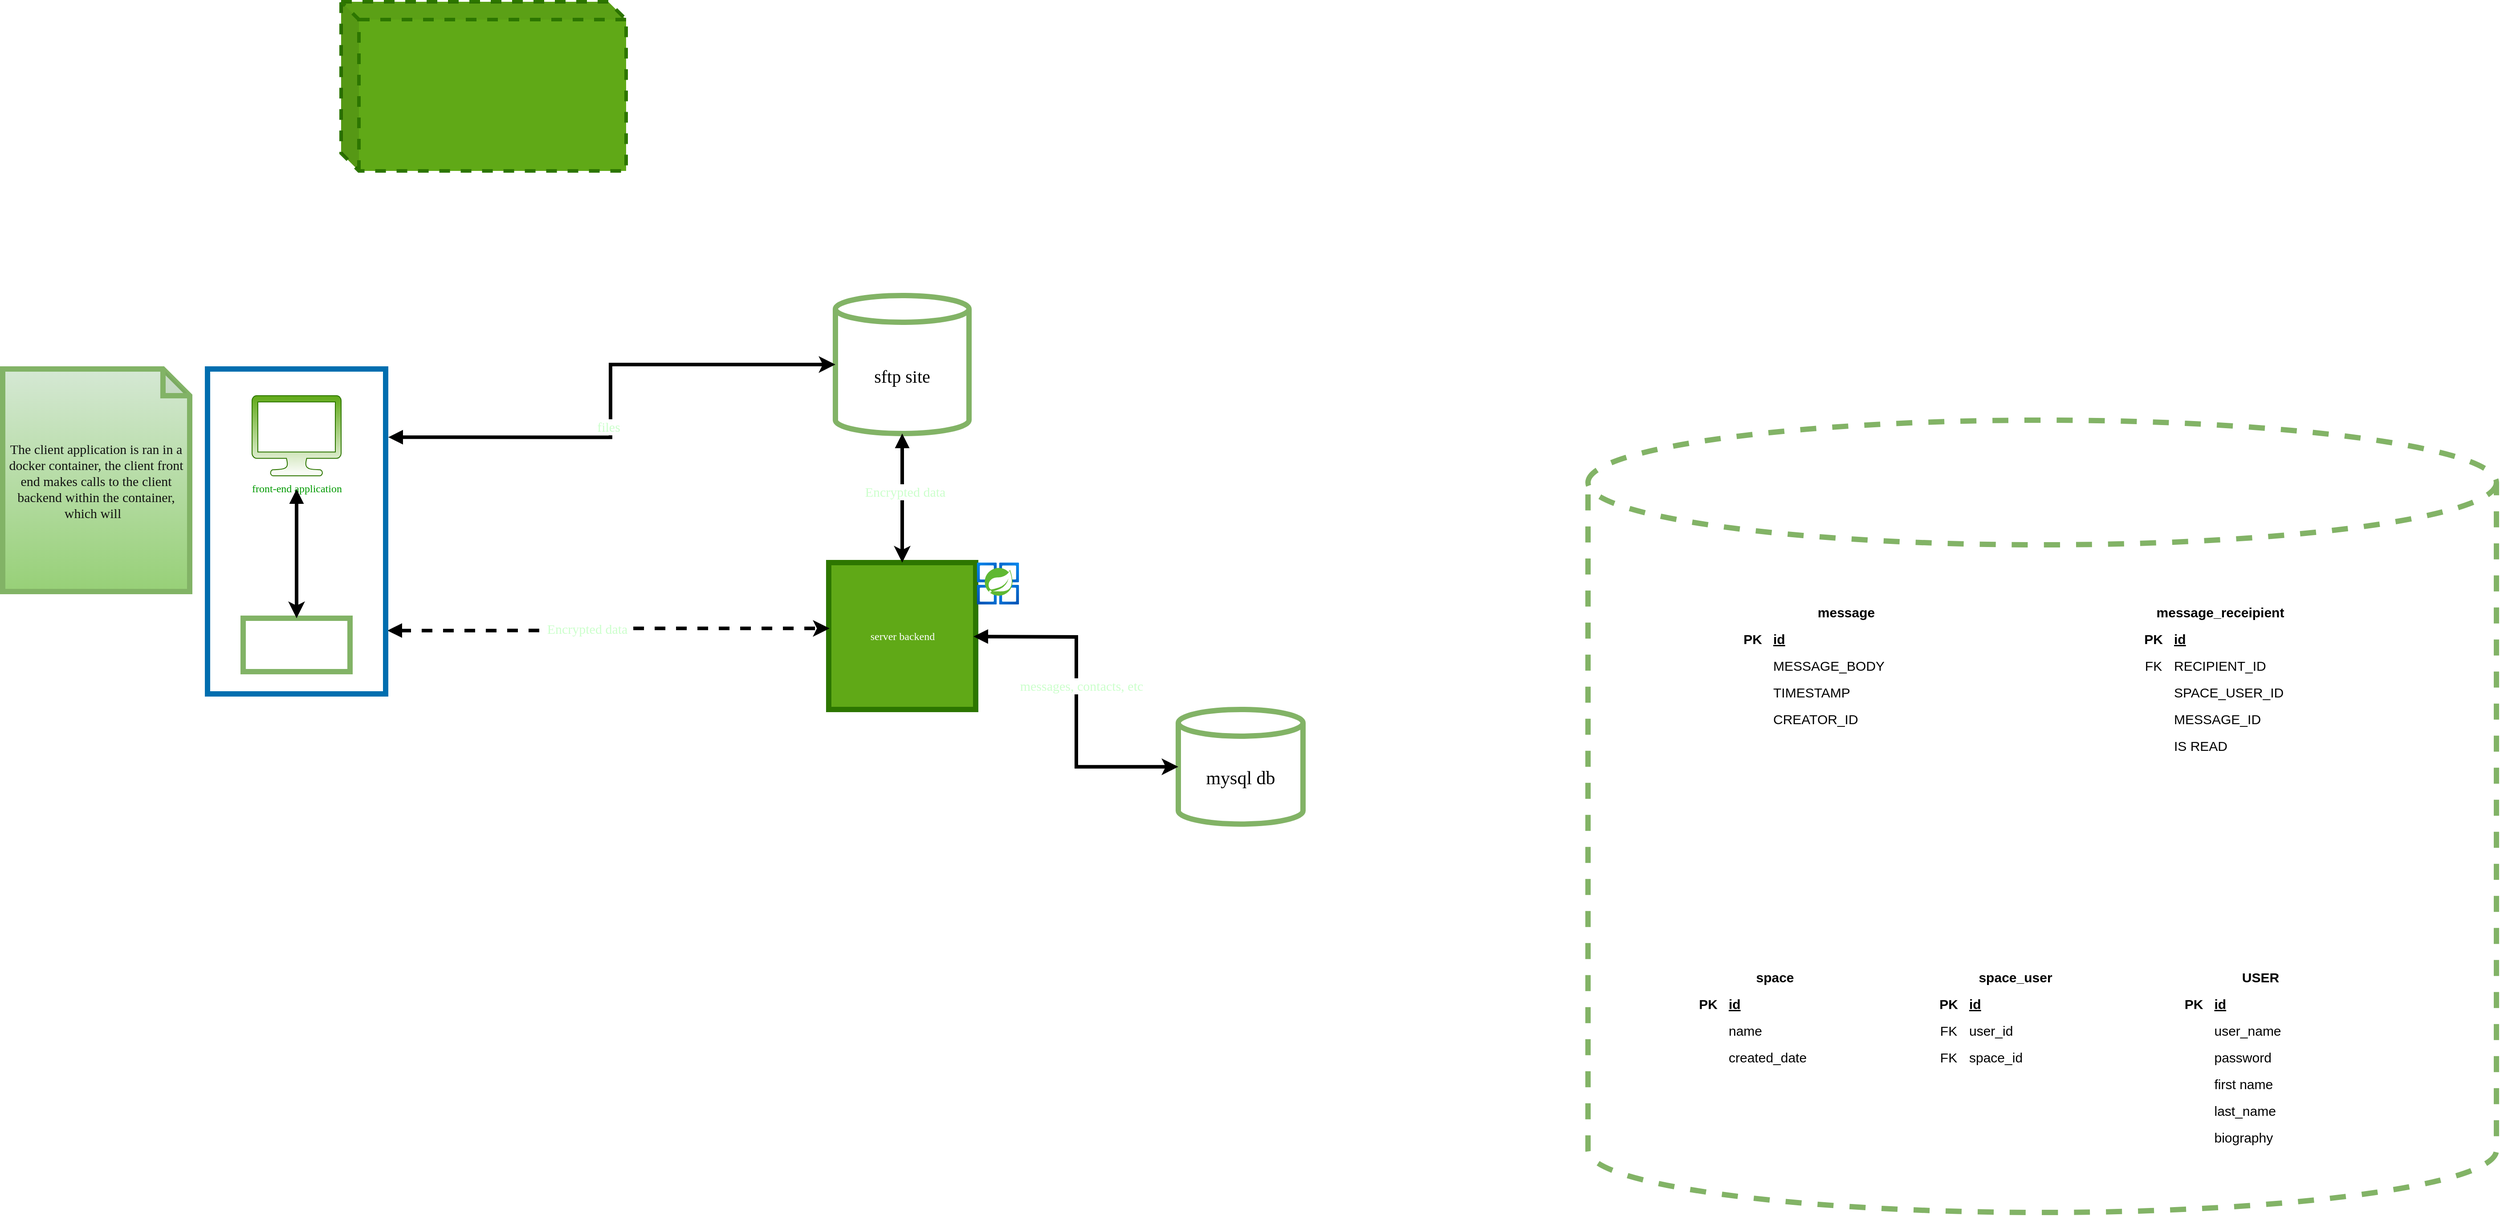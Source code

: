 <mxfile version="16.2.4" type="github">
  <diagram id="uitrMO1AaJZe0HgwEuxK" name="Page-1">
    <mxGraphModel dx="3604" dy="2762" grid="1" gridSize="10" guides="1" tooltips="1" connect="1" arrows="1" fold="1" page="1" pageScale="1" pageWidth="850" pageHeight="1100" math="0" shadow="0">
      <root>
        <mxCell id="0" />
        <mxCell id="1" parent="0" />
        <mxCell id="LIlcAr5X8soDFpDNZf75-194" style="orthogonalLoop=1;jettySize=auto;html=1;exitX=1;exitY=0.5;exitDx=0;exitDy=0;exitPerimeter=0;entryX=0;entryY=0.5;entryDx=0;entryDy=0;entryPerimeter=0;fontSize=50;fontColor=#FFFFFF;startArrow=none;startFill=0;endArrow=blockThin;endFill=1;strokeColor=#FFFFFF;strokeWidth=6;shape=link;" edge="1" parent="1" source="pYnr8Tc2lTxlnqV0wQ_2-9" target="LIlcAr5X8soDFpDNZf75-191">
          <mxGeometry relative="1" as="geometry" />
        </mxCell>
        <mxCell id="LIlcAr5X8soDFpDNZf75-195" value="&lt;font style=&quot;font-size: 20px&quot;&gt;OVERVIEW&amp;nbsp;&lt;/font&gt;" style="edgeLabel;html=1;align=center;verticalAlign=middle;resizable=0;points=[];fontSize=15;fontColor=#FFFFFF;" vertex="1" connectable="0" parent="LIlcAr5X8soDFpDNZf75-194">
          <mxGeometry x="-0.141" y="-3" relative="1" as="geometry">
            <mxPoint as="offset" />
          </mxGeometry>
        </mxCell>
        <mxCell id="pYnr8Tc2lTxlnqV0wQ_2-9" value="&lt;font style=&quot;font-size: 21px&quot;&gt;mysql db&lt;/font&gt;" style="shape=cylinder3;whiteSpace=wrap;html=1;boundedLbl=1;backgroundOutline=1;size=15;fontFamily=Lucida Console;strokeWidth=6;gradientDirection=south;fillColor=none;strokeColor=#82b366;" parent="1" vertex="1">
          <mxGeometry x="1100" y="415" width="140" height="128.75" as="geometry" />
        </mxCell>
        <mxCell id="pYnr8Tc2lTxlnqV0wQ_2-22" value="&lt;font style=&quot;font-size: 20px&quot;&gt;sftp site&lt;/font&gt;" style="shape=cylinder3;whiteSpace=wrap;html=1;boundedLbl=1;backgroundOutline=1;size=15;fontFamily=Lucida Console;strokeWidth=6;gradientDirection=south;fillColor=none;strokeColor=#82b366;" parent="1" vertex="1">
          <mxGeometry x="715" y="-50" width="150" height="155" as="geometry" />
        </mxCell>
        <mxCell id="pYnr8Tc2lTxlnqV0wQ_2-23" value="server backend" style="whiteSpace=wrap;html=1;aspect=fixed;shadow=0;labelBackgroundColor=none;fontFamily=Lucida Console;strokeWidth=6;gradientDirection=south;fillColor=#60a917;fontColor=#ffffff;strokeColor=#2D7600;" parent="1" vertex="1">
          <mxGeometry x="707.5" y="250" width="165" height="165" as="geometry" />
        </mxCell>
        <mxCell id="pYnr8Tc2lTxlnqV0wQ_2-38" style="edgeStyle=orthogonalEdgeStyle;rounded=0;jumpSize=6;orthogonalLoop=1;jettySize=auto;html=1;exitX=1.01;exitY=0.805;exitDx=0;exitDy=0;entryX=0.006;entryY=0.448;entryDx=0;entryDy=0;fontFamily=Lucida Console;fontColor=#CCFFCC;startArrow=block;startFill=1;sourcePerimeterSpacing=15;targetPerimeterSpacing=49;strokeWidth=4;strokeColor=default;dashed=1;exitPerimeter=0;entryPerimeter=0;" parent="1" source="pYnr8Tc2lTxlnqV0wQ_2-26" target="pYnr8Tc2lTxlnqV0wQ_2-23" edge="1">
          <mxGeometry relative="1" as="geometry" />
        </mxCell>
        <mxCell id="pYnr8Tc2lTxlnqV0wQ_2-41" value="Encrypted data" style="edgeLabel;html=1;align=center;verticalAlign=middle;resizable=0;points=[];fontFamily=Lucida Console;fontColor=#CCFFCC;fontSize=15;" parent="pYnr8Tc2lTxlnqV0wQ_2-38" vertex="1" connectable="0">
          <mxGeometry x="-0.102" y="3" relative="1" as="geometry">
            <mxPoint as="offset" />
          </mxGeometry>
        </mxCell>
        <mxCell id="pYnr8Tc2lTxlnqV0wQ_2-42" value="&lt;font style=&quot;font-size: 15px&quot;&gt;The client application is ran in a docker container, the client front end makes calls to the client backend within the container, which will&amp;nbsp;&amp;nbsp;&lt;/font&gt;" style="shape=note;whiteSpace=wrap;html=1;backgroundOutline=1;darkOpacity=0.05;shadow=0;labelBackgroundColor=none;fontFamily=Lucida Console;strokeWidth=6;fillColor=#d5e8d4;gradientDirection=south;strokeColor=#82b366;gradientColor=#97d077;labelBorderColor=none;fontColor=#121212;" parent="1" vertex="1">
          <mxGeometry x="-220" y="32.5" width="210" height="250" as="geometry" />
        </mxCell>
        <mxCell id="pYnr8Tc2lTxlnqV0wQ_2-50" value="" style="group" parent="1" vertex="1" connectable="0">
          <mxGeometry x="10" y="32.5" width="215.24" height="365" as="geometry" />
        </mxCell>
        <mxCell id="pYnr8Tc2lTxlnqV0wQ_2-5" value="front-end application" style="sketch=0;pointerEvents=1;shadow=0;dashed=0;html=1;strokeColor=#2D7600;fillColor=#60a917;labelPosition=center;verticalLabelPosition=bottom;verticalAlign=top;outlineConnect=0;align=center;shape=mxgraph.office.devices.lcd_monitor;fontColor=#009900;gradientColor=#ffffff;gradientDirection=south;fontFamily=Lucida Console;container=0;" parent="pYnr8Tc2lTxlnqV0wQ_2-50" vertex="1">
          <mxGeometry x="50" y="30" width="100" height="90" as="geometry" />
        </mxCell>
        <mxCell id="pYnr8Tc2lTxlnqV0wQ_2-7" value="client backend" style="rounded=0;whiteSpace=wrap;html=1;fontFamily=Lucida Console;strokeWidth=6;gradientDirection=south;fillColor=none;strokeColor=#82b366;fontColor=#FFFFFF;labelBackgroundColor=none;shadow=0;container=0;" parent="pYnr8Tc2lTxlnqV0wQ_2-50" vertex="1">
          <mxGeometry x="40" y="280" width="120" height="60" as="geometry" />
        </mxCell>
        <mxCell id="pYnr8Tc2lTxlnqV0wQ_2-16" style="edgeStyle=orthogonalEdgeStyle;rounded=0;orthogonalLoop=1;jettySize=auto;html=1;entryX=0.5;entryY=0;entryDx=0;entryDy=0;fontFamily=Lucida Console;fontColor=#CCFFCC;startArrow=block;startFill=1;sourcePerimeterSpacing=15;targetPerimeterSpacing=49;strokeWidth=4;jumpSize=6;" parent="pYnr8Tc2lTxlnqV0wQ_2-50" source="pYnr8Tc2lTxlnqV0wQ_2-5" target="pYnr8Tc2lTxlnqV0wQ_2-7" edge="1">
          <mxGeometry relative="1" as="geometry" />
        </mxCell>
        <mxCell id="pYnr8Tc2lTxlnqV0wQ_2-26" value="Docker Container" style="rounded=0;whiteSpace=wrap;html=1;shadow=0;labelBackgroundColor=none;fontFamily=Lucida Console;fontColor=#ffffff;strokeWidth=6;fillColor=none;gradientDirection=south;strokeColor=#006EAF;verticalAlign=top;container=0;" parent="pYnr8Tc2lTxlnqV0wQ_2-50" vertex="1">
          <mxGeometry width="200" height="365" as="geometry" />
        </mxCell>
        <mxCell id="LIlcAr5X8soDFpDNZf75-2" value="" style="shape=image;html=1;verticalAlign=top;verticalLabelPosition=bottom;labelBackgroundColor=#ffffff;imageAspect=0;aspect=fixed;image=https://cdn0.iconfinder.com/data/icons/social-media-2127/48/social_media_social_media_logo_docker-128.png;shadow=0;labelBorderColor=none;fontFamily=Lucida Console;fontSize=39;fontColor=#000033;strokeWidth=9;fillColor=default;gradientColor=none;gradientDirection=south;" vertex="1" parent="1">
          <mxGeometry x="170" y="-30" width="75" height="75" as="geometry" />
        </mxCell>
        <mxCell id="LIlcAr5X8soDFpDNZf75-8" style="edgeStyle=orthogonalEdgeStyle;rounded=0;jumpSize=6;orthogonalLoop=1;jettySize=auto;html=1;exitX=1.015;exitY=0.21;exitDx=0;exitDy=0;entryX=0;entryY=0.5;entryDx=0;entryDy=0;fontFamily=Lucida Console;fontColor=#CCFFCC;startArrow=block;startFill=1;sourcePerimeterSpacing=15;targetPerimeterSpacing=49;strokeWidth=4;strokeColor=default;exitPerimeter=0;entryPerimeter=0;" edge="1" parent="1" source="pYnr8Tc2lTxlnqV0wQ_2-26" target="pYnr8Tc2lTxlnqV0wQ_2-22">
          <mxGeometry relative="1" as="geometry">
            <mxPoint x="211" y="89.905" as="sourcePoint" />
            <mxPoint x="699.99" y="90.0" as="targetPoint" />
          </mxGeometry>
        </mxCell>
        <mxCell id="LIlcAr5X8soDFpDNZf75-9" value="files" style="edgeLabel;html=1;align=center;verticalAlign=middle;resizable=0;points=[];fontFamily=Lucida Console;fontColor=#CCFFCC;fontSize=15;" vertex="1" connectable="0" parent="LIlcAr5X8soDFpDNZf75-8">
          <mxGeometry x="-0.102" y="3" relative="1" as="geometry">
            <mxPoint as="offset" />
          </mxGeometry>
        </mxCell>
        <mxCell id="LIlcAr5X8soDFpDNZf75-11" style="edgeStyle=orthogonalEdgeStyle;rounded=0;jumpSize=6;orthogonalLoop=1;jettySize=auto;html=1;exitX=0.5;exitY=1;exitDx=0;exitDy=0;entryX=0.5;entryY=0;entryDx=0;entryDy=0;fontFamily=Lucida Console;fontColor=#CCFFCC;startArrow=block;startFill=1;sourcePerimeterSpacing=15;targetPerimeterSpacing=49;strokeWidth=4;strokeColor=default;exitPerimeter=0;" edge="1" parent="1" source="pYnr8Tc2lTxlnqV0wQ_2-22" target="pYnr8Tc2lTxlnqV0wQ_2-23">
          <mxGeometry relative="1" as="geometry">
            <mxPoint x="222" y="336.325" as="sourcePoint" />
            <mxPoint x="710.99" y="333.92" as="targetPoint" />
          </mxGeometry>
        </mxCell>
        <mxCell id="LIlcAr5X8soDFpDNZf75-12" value="Encrypted data" style="edgeLabel;html=1;align=center;verticalAlign=middle;resizable=0;points=[];fontFamily=Lucida Console;fontColor=#CCFFCC;fontSize=15;" vertex="1" connectable="0" parent="LIlcAr5X8soDFpDNZf75-11">
          <mxGeometry x="-0.102" y="3" relative="1" as="geometry">
            <mxPoint as="offset" />
          </mxGeometry>
        </mxCell>
        <mxCell id="LIlcAr5X8soDFpDNZf75-13" value="" style="aspect=fixed;html=1;points=[];align=center;image;fontSize=12;image=img/lib/azure2/compute/Azure_Spring_Cloud.svg;" vertex="1" parent="1">
          <mxGeometry x="872.5" y="250" width="50" height="47.06" as="geometry" />
        </mxCell>
        <mxCell id="LIlcAr5X8soDFpDNZf75-16" style="edgeStyle=orthogonalEdgeStyle;rounded=0;jumpSize=6;orthogonalLoop=1;jettySize=auto;html=1;entryX=0;entryY=0.5;entryDx=0;entryDy=0;fontFamily=Lucida Console;fontColor=#CCFFCC;startArrow=block;startFill=1;sourcePerimeterSpacing=15;targetPerimeterSpacing=49;strokeWidth=4;strokeColor=default;entryPerimeter=0;" edge="1" parent="1" target="pYnr8Tc2lTxlnqV0wQ_2-9">
          <mxGeometry relative="1" as="geometry">
            <mxPoint x="870" y="333" as="sourcePoint" />
            <mxPoint x="865" y="509" as="targetPoint" />
          </mxGeometry>
        </mxCell>
        <mxCell id="LIlcAr5X8soDFpDNZf75-17" value="messages, contacts, etc" style="edgeLabel;html=1;align=center;verticalAlign=middle;resizable=0;points=[];fontFamily=Lucida Console;fontColor=#CCFFCC;fontSize=15;" vertex="1" connectable="0" parent="LIlcAr5X8soDFpDNZf75-16">
          <mxGeometry x="-0.102" y="3" relative="1" as="geometry">
            <mxPoint x="2" y="1" as="offset" />
          </mxGeometry>
        </mxCell>
        <mxCell id="LIlcAr5X8soDFpDNZf75-38" value="USER" style="shape=table;startSize=30;container=1;collapsible=1;childLayout=tableLayout;fixedRows=1;rowLines=0;fontStyle=1;align=center;resizeLast=1;labelBackgroundColor=none;labelBorderColor=none;fontSize=15;strokeWidth=4;strokeColor=#FFFFFF;" vertex="1" parent="1">
          <mxGeometry x="2225.24" y="700" width="180" height="220" as="geometry" />
        </mxCell>
        <mxCell id="LIlcAr5X8soDFpDNZf75-39" value="" style="shape=tableRow;horizontal=0;startSize=0;swimlaneHead=0;swimlaneBody=0;collapsible=0;dropTarget=0;points=[[0,0.5],[1,0.5]];portConstraint=eastwest;top=0;left=0;right=0;bottom=1;labelBackgroundColor=none;labelBorderColor=none;fontSize=15;strokeWidth=4;strokeColor=#FFFFFF;" vertex="1" parent="LIlcAr5X8soDFpDNZf75-38">
          <mxGeometry y="30" width="180" height="30" as="geometry" />
        </mxCell>
        <mxCell id="LIlcAr5X8soDFpDNZf75-40" value="PK" style="shape=partialRectangle;connectable=0;top=0;left=0;bottom=0;right=0;fontStyle=1;overflow=hidden;labelBackgroundColor=none;labelBorderColor=none;fontSize=15;strokeWidth=4;strokeColor=#FFFFFF;" vertex="1" parent="LIlcAr5X8soDFpDNZf75-39">
          <mxGeometry width="30" height="30" as="geometry">
            <mxRectangle width="30" height="30" as="alternateBounds" />
          </mxGeometry>
        </mxCell>
        <mxCell id="LIlcAr5X8soDFpDNZf75-41" value="id" style="shape=partialRectangle;connectable=0;top=0;left=0;bottom=0;right=0;align=left;spacingLeft=6;fontStyle=5;overflow=hidden;labelBackgroundColor=none;labelBorderColor=none;fontSize=15;strokeWidth=4;strokeColor=#FFFFFF;" vertex="1" parent="LIlcAr5X8soDFpDNZf75-39">
          <mxGeometry x="30" width="150" height="30" as="geometry">
            <mxRectangle width="150" height="30" as="alternateBounds" />
          </mxGeometry>
        </mxCell>
        <mxCell id="LIlcAr5X8soDFpDNZf75-42" value="" style="shape=tableRow;horizontal=0;startSize=0;swimlaneHead=0;swimlaneBody=0;collapsible=0;dropTarget=0;points=[[0,0.5],[1,0.5]];portConstraint=eastwest;top=0;left=0;right=0;bottom=0;labelBackgroundColor=none;labelBorderColor=none;fontSize=15;strokeWidth=4;strokeColor=#FFFFFF;" vertex="1" parent="LIlcAr5X8soDFpDNZf75-38">
          <mxGeometry y="60" width="180" height="30" as="geometry" />
        </mxCell>
        <mxCell id="LIlcAr5X8soDFpDNZf75-43" value="" style="shape=partialRectangle;connectable=0;top=0;left=0;bottom=0;right=0;editable=1;overflow=hidden;labelBackgroundColor=none;labelBorderColor=none;fontSize=15;strokeWidth=4;strokeColor=#FFFFFF;" vertex="1" parent="LIlcAr5X8soDFpDNZf75-42">
          <mxGeometry width="30" height="30" as="geometry">
            <mxRectangle width="30" height="30" as="alternateBounds" />
          </mxGeometry>
        </mxCell>
        <mxCell id="LIlcAr5X8soDFpDNZf75-44" value="user_name" style="shape=partialRectangle;connectable=0;top=0;left=0;bottom=0;right=0;align=left;spacingLeft=6;overflow=hidden;labelBackgroundColor=none;labelBorderColor=none;fontSize=15;strokeWidth=4;strokeColor=#FFFFFF;" vertex="1" parent="LIlcAr5X8soDFpDNZf75-42">
          <mxGeometry x="30" width="150" height="30" as="geometry">
            <mxRectangle width="150" height="30" as="alternateBounds" />
          </mxGeometry>
        </mxCell>
        <mxCell id="LIlcAr5X8soDFpDNZf75-64" value="" style="shape=tableRow;horizontal=0;startSize=0;swimlaneHead=0;swimlaneBody=0;collapsible=0;dropTarget=0;points=[[0,0.5],[1,0.5]];portConstraint=eastwest;top=0;left=0;right=0;bottom=0;labelBackgroundColor=none;labelBorderColor=none;fontSize=15;strokeWidth=4;strokeColor=#FFFFFF;" vertex="1" parent="LIlcAr5X8soDFpDNZf75-38">
          <mxGeometry y="90" width="180" height="30" as="geometry" />
        </mxCell>
        <mxCell id="LIlcAr5X8soDFpDNZf75-65" value="" style="shape=partialRectangle;connectable=0;top=0;left=0;bottom=0;right=0;editable=1;overflow=hidden;labelBackgroundColor=none;labelBorderColor=none;fontSize=15;strokeWidth=4;strokeColor=#FFFFFF;" vertex="1" parent="LIlcAr5X8soDFpDNZf75-64">
          <mxGeometry width="30" height="30" as="geometry">
            <mxRectangle width="30" height="30" as="alternateBounds" />
          </mxGeometry>
        </mxCell>
        <mxCell id="LIlcAr5X8soDFpDNZf75-66" value="password" style="shape=partialRectangle;connectable=0;top=0;left=0;bottom=0;right=0;align=left;spacingLeft=6;overflow=hidden;labelBackgroundColor=none;labelBorderColor=none;fontSize=15;strokeWidth=4;strokeColor=#FFFFFF;" vertex="1" parent="LIlcAr5X8soDFpDNZf75-64">
          <mxGeometry x="30" width="150" height="30" as="geometry">
            <mxRectangle width="150" height="30" as="alternateBounds" />
          </mxGeometry>
        </mxCell>
        <mxCell id="LIlcAr5X8soDFpDNZf75-67" value="" style="shape=tableRow;horizontal=0;startSize=0;swimlaneHead=0;swimlaneBody=0;collapsible=0;dropTarget=0;points=[[0,0.5],[1,0.5]];portConstraint=eastwest;top=0;left=0;right=0;bottom=0;labelBackgroundColor=none;labelBorderColor=none;fontSize=15;strokeWidth=4;strokeColor=#FFFFFF;" vertex="1" parent="LIlcAr5X8soDFpDNZf75-38">
          <mxGeometry y="120" width="180" height="30" as="geometry" />
        </mxCell>
        <mxCell id="LIlcAr5X8soDFpDNZf75-68" value="" style="shape=partialRectangle;connectable=0;top=0;left=0;bottom=0;right=0;editable=1;overflow=hidden;labelBackgroundColor=none;labelBorderColor=none;fontSize=15;strokeWidth=4;strokeColor=#FFFFFF;" vertex="1" parent="LIlcAr5X8soDFpDNZf75-67">
          <mxGeometry width="30" height="30" as="geometry">
            <mxRectangle width="30" height="30" as="alternateBounds" />
          </mxGeometry>
        </mxCell>
        <mxCell id="LIlcAr5X8soDFpDNZf75-69" value="first name" style="shape=partialRectangle;connectable=0;top=0;left=0;bottom=0;right=0;align=left;spacingLeft=6;overflow=hidden;labelBackgroundColor=none;labelBorderColor=none;fontSize=15;strokeWidth=4;strokeColor=#FFFFFF;" vertex="1" parent="LIlcAr5X8soDFpDNZf75-67">
          <mxGeometry x="30" width="150" height="30" as="geometry">
            <mxRectangle width="150" height="30" as="alternateBounds" />
          </mxGeometry>
        </mxCell>
        <mxCell id="LIlcAr5X8soDFpDNZf75-76" value="" style="shape=tableRow;horizontal=0;startSize=0;swimlaneHead=0;swimlaneBody=0;collapsible=0;dropTarget=0;points=[[0,0.5],[1,0.5]];portConstraint=eastwest;top=0;left=0;right=0;bottom=0;labelBackgroundColor=none;labelBorderColor=none;fontSize=15;strokeWidth=4;strokeColor=#FFFFFF;" vertex="1" parent="LIlcAr5X8soDFpDNZf75-38">
          <mxGeometry y="150" width="180" height="30" as="geometry" />
        </mxCell>
        <mxCell id="LIlcAr5X8soDFpDNZf75-77" value="           " style="shape=partialRectangle;connectable=0;top=0;left=0;bottom=0;right=0;editable=1;overflow=hidden;labelBackgroundColor=none;labelBorderColor=none;fontSize=15;strokeWidth=4;strokeColor=#FFFFFF;" vertex="1" parent="LIlcAr5X8soDFpDNZf75-76">
          <mxGeometry width="30" height="30" as="geometry">
            <mxRectangle width="30" height="30" as="alternateBounds" />
          </mxGeometry>
        </mxCell>
        <mxCell id="LIlcAr5X8soDFpDNZf75-78" value="last_name" style="shape=partialRectangle;connectable=0;top=0;left=0;bottom=0;right=0;align=left;spacingLeft=6;overflow=hidden;labelBackgroundColor=none;labelBorderColor=none;fontSize=15;strokeWidth=4;strokeColor=#FFFFFF;" vertex="1" parent="LIlcAr5X8soDFpDNZf75-76">
          <mxGeometry x="30" width="150" height="30" as="geometry">
            <mxRectangle width="150" height="30" as="alternateBounds" />
          </mxGeometry>
        </mxCell>
        <mxCell id="LIlcAr5X8soDFpDNZf75-79" value="" style="shape=tableRow;horizontal=0;startSize=0;swimlaneHead=0;swimlaneBody=0;collapsible=0;dropTarget=0;points=[[0,0.5],[1,0.5]];portConstraint=eastwest;top=0;left=0;right=0;bottom=0;labelBackgroundColor=none;labelBorderColor=none;fontSize=15;strokeWidth=4;strokeColor=#FFFFFF;" vertex="1" parent="LIlcAr5X8soDFpDNZf75-38">
          <mxGeometry y="180" width="180" height="30" as="geometry" />
        </mxCell>
        <mxCell id="LIlcAr5X8soDFpDNZf75-80" value="           " style="shape=partialRectangle;connectable=0;top=0;left=0;bottom=0;right=0;editable=1;overflow=hidden;labelBackgroundColor=none;labelBorderColor=none;fontSize=15;strokeWidth=4;strokeColor=#FFFFFF;" vertex="1" parent="LIlcAr5X8soDFpDNZf75-79">
          <mxGeometry width="30" height="30" as="geometry">
            <mxRectangle width="30" height="30" as="alternateBounds" />
          </mxGeometry>
        </mxCell>
        <mxCell id="LIlcAr5X8soDFpDNZf75-81" value="biography" style="shape=partialRectangle;connectable=0;top=0;left=0;bottom=0;right=0;align=left;spacingLeft=6;overflow=hidden;labelBackgroundColor=none;labelBorderColor=none;fontSize=15;strokeWidth=4;strokeColor=#FFFFFF;" vertex="1" parent="LIlcAr5X8soDFpDNZf75-79">
          <mxGeometry x="30" width="150" height="30" as="geometry">
            <mxRectangle width="150" height="30" as="alternateBounds" />
          </mxGeometry>
        </mxCell>
        <mxCell id="LIlcAr5X8soDFpDNZf75-82" value="message_receipient" style="shape=table;startSize=30;container=1;collapsible=1;childLayout=tableLayout;fixedRows=1;rowLines=0;fontStyle=1;align=center;resizeLast=1;labelBackgroundColor=none;labelBorderColor=none;fontSize=15;strokeWidth=4;strokeColor=#FFFFFF;" vertex="1" parent="1">
          <mxGeometry x="2180" y="290" width="180" height="190" as="geometry" />
        </mxCell>
        <mxCell id="LIlcAr5X8soDFpDNZf75-83" value="" style="shape=tableRow;horizontal=0;startSize=0;swimlaneHead=0;swimlaneBody=0;collapsible=0;dropTarget=0;points=[[0,0.5],[1,0.5]];portConstraint=eastwest;top=0;left=0;right=0;bottom=1;labelBackgroundColor=none;labelBorderColor=none;fontSize=15;strokeWidth=4;strokeColor=#FFFFFF;" vertex="1" parent="LIlcAr5X8soDFpDNZf75-82">
          <mxGeometry y="30" width="180" height="30" as="geometry" />
        </mxCell>
        <mxCell id="LIlcAr5X8soDFpDNZf75-84" value="PK" style="shape=partialRectangle;connectable=0;top=0;left=0;bottom=0;right=0;fontStyle=1;overflow=hidden;labelBackgroundColor=none;labelBorderColor=none;fontSize=15;strokeWidth=4;strokeColor=#FFFFFF;" vertex="1" parent="LIlcAr5X8soDFpDNZf75-83">
          <mxGeometry width="30" height="30" as="geometry">
            <mxRectangle width="30" height="30" as="alternateBounds" />
          </mxGeometry>
        </mxCell>
        <mxCell id="LIlcAr5X8soDFpDNZf75-85" value="id" style="shape=partialRectangle;connectable=0;top=0;left=0;bottom=0;right=0;align=left;spacingLeft=6;fontStyle=5;overflow=hidden;labelBackgroundColor=none;labelBorderColor=none;fontSize=15;strokeWidth=4;strokeColor=#FFFFFF;" vertex="1" parent="LIlcAr5X8soDFpDNZf75-83">
          <mxGeometry x="30" width="150" height="30" as="geometry">
            <mxRectangle width="150" height="30" as="alternateBounds" />
          </mxGeometry>
        </mxCell>
        <mxCell id="LIlcAr5X8soDFpDNZf75-89" value="" style="shape=tableRow;horizontal=0;startSize=0;swimlaneHead=0;swimlaneBody=0;collapsible=0;dropTarget=0;points=[[0,0.5],[1,0.5]];portConstraint=eastwest;top=0;left=0;right=0;bottom=0;labelBackgroundColor=none;labelBorderColor=none;fontSize=15;strokeWidth=4;strokeColor=#FFFFFF;" vertex="1" parent="LIlcAr5X8soDFpDNZf75-82">
          <mxGeometry y="60" width="180" height="30" as="geometry" />
        </mxCell>
        <mxCell id="LIlcAr5X8soDFpDNZf75-90" value="FK" style="shape=partialRectangle;connectable=0;top=0;left=0;bottom=0;right=0;editable=1;overflow=hidden;labelBackgroundColor=none;labelBorderColor=none;fontSize=15;strokeWidth=4;strokeColor=#FFFFFF;" vertex="1" parent="LIlcAr5X8soDFpDNZf75-89">
          <mxGeometry width="30" height="30" as="geometry">
            <mxRectangle width="30" height="30" as="alternateBounds" />
          </mxGeometry>
        </mxCell>
        <mxCell id="LIlcAr5X8soDFpDNZf75-91" value="RECIPIENT_ID" style="shape=partialRectangle;connectable=0;top=0;left=0;bottom=0;right=0;align=left;spacingLeft=6;overflow=hidden;labelBackgroundColor=none;labelBorderColor=none;fontSize=15;strokeWidth=4;strokeColor=#FFFFFF;" vertex="1" parent="LIlcAr5X8soDFpDNZf75-89">
          <mxGeometry x="30" width="150" height="30" as="geometry">
            <mxRectangle width="150" height="30" as="alternateBounds" />
          </mxGeometry>
        </mxCell>
        <mxCell id="LIlcAr5X8soDFpDNZf75-92" value="" style="shape=tableRow;horizontal=0;startSize=0;swimlaneHead=0;swimlaneBody=0;collapsible=0;dropTarget=0;points=[[0,0.5],[1,0.5]];portConstraint=eastwest;top=0;left=0;right=0;bottom=0;labelBackgroundColor=none;labelBorderColor=none;fontSize=15;strokeWidth=4;strokeColor=#FFFFFF;" vertex="1" parent="LIlcAr5X8soDFpDNZf75-82">
          <mxGeometry y="90" width="180" height="30" as="geometry" />
        </mxCell>
        <mxCell id="LIlcAr5X8soDFpDNZf75-93" value="" style="shape=partialRectangle;connectable=0;top=0;left=0;bottom=0;right=0;editable=1;overflow=hidden;labelBackgroundColor=none;labelBorderColor=none;fontSize=15;strokeWidth=4;strokeColor=#FFFFFF;" vertex="1" parent="LIlcAr5X8soDFpDNZf75-92">
          <mxGeometry width="30" height="30" as="geometry">
            <mxRectangle width="30" height="30" as="alternateBounds" />
          </mxGeometry>
        </mxCell>
        <mxCell id="LIlcAr5X8soDFpDNZf75-94" value="SPACE_USER_ID " style="shape=partialRectangle;connectable=0;top=0;left=0;bottom=0;right=0;align=left;spacingLeft=6;overflow=hidden;labelBackgroundColor=none;labelBorderColor=none;fontSize=15;strokeWidth=4;strokeColor=#FFFFFF;" vertex="1" parent="LIlcAr5X8soDFpDNZf75-92">
          <mxGeometry x="30" width="150" height="30" as="geometry">
            <mxRectangle width="150" height="30" as="alternateBounds" />
          </mxGeometry>
        </mxCell>
        <mxCell id="LIlcAr5X8soDFpDNZf75-95" value="" style="shape=tableRow;horizontal=0;startSize=0;swimlaneHead=0;swimlaneBody=0;collapsible=0;dropTarget=0;points=[[0,0.5],[1,0.5]];portConstraint=eastwest;top=0;left=0;right=0;bottom=0;labelBackgroundColor=none;labelBorderColor=none;fontSize=15;strokeWidth=4;strokeColor=#FFFFFF;" vertex="1" parent="LIlcAr5X8soDFpDNZf75-82">
          <mxGeometry y="120" width="180" height="30" as="geometry" />
        </mxCell>
        <mxCell id="LIlcAr5X8soDFpDNZf75-96" value="           " style="shape=partialRectangle;connectable=0;top=0;left=0;bottom=0;right=0;editable=1;overflow=hidden;labelBackgroundColor=none;labelBorderColor=none;fontSize=15;strokeWidth=4;strokeColor=#FFFFFF;" vertex="1" parent="LIlcAr5X8soDFpDNZf75-95">
          <mxGeometry width="30" height="30" as="geometry">
            <mxRectangle width="30" height="30" as="alternateBounds" />
          </mxGeometry>
        </mxCell>
        <mxCell id="LIlcAr5X8soDFpDNZf75-97" value="MESSAGE_ID" style="shape=partialRectangle;connectable=0;top=0;left=0;bottom=0;right=0;align=left;spacingLeft=6;overflow=hidden;labelBackgroundColor=none;labelBorderColor=none;fontSize=15;strokeWidth=4;strokeColor=#FFFFFF;" vertex="1" parent="LIlcAr5X8soDFpDNZf75-95">
          <mxGeometry x="30" width="150" height="30" as="geometry">
            <mxRectangle width="150" height="30" as="alternateBounds" />
          </mxGeometry>
        </mxCell>
        <mxCell id="LIlcAr5X8soDFpDNZf75-98" value="" style="shape=tableRow;horizontal=0;startSize=0;swimlaneHead=0;swimlaneBody=0;collapsible=0;dropTarget=0;points=[[0,0.5],[1,0.5]];portConstraint=eastwest;top=0;left=0;right=0;bottom=0;labelBackgroundColor=none;labelBorderColor=none;fontSize=15;strokeWidth=4;strokeColor=#FFFFFF;" vertex="1" parent="LIlcAr5X8soDFpDNZf75-82">
          <mxGeometry y="150" width="180" height="30" as="geometry" />
        </mxCell>
        <mxCell id="LIlcAr5X8soDFpDNZf75-99" value="           " style="shape=partialRectangle;connectable=0;top=0;left=0;bottom=0;right=0;editable=1;overflow=hidden;labelBackgroundColor=none;labelBorderColor=none;fontSize=15;strokeWidth=4;strokeColor=#FFFFFF;" vertex="1" parent="LIlcAr5X8soDFpDNZf75-98">
          <mxGeometry width="30" height="30" as="geometry">
            <mxRectangle width="30" height="30" as="alternateBounds" />
          </mxGeometry>
        </mxCell>
        <mxCell id="LIlcAr5X8soDFpDNZf75-100" value="IS READ" style="shape=partialRectangle;connectable=0;top=0;left=0;bottom=0;right=0;align=left;spacingLeft=6;overflow=hidden;labelBackgroundColor=none;labelBorderColor=none;fontSize=15;strokeWidth=4;strokeColor=#FFFFFF;" vertex="1" parent="LIlcAr5X8soDFpDNZf75-98">
          <mxGeometry x="30" width="150" height="30" as="geometry">
            <mxRectangle width="150" height="30" as="alternateBounds" />
          </mxGeometry>
        </mxCell>
        <mxCell id="LIlcAr5X8soDFpDNZf75-101" value="space" style="shape=table;startSize=30;container=1;collapsible=1;childLayout=tableLayout;fixedRows=1;rowLines=0;fontStyle=1;align=center;resizeLast=1;labelBackgroundColor=none;labelBorderColor=none;fontSize=15;strokeWidth=4;strokeColor=#FFFFFF;" vertex="1" parent="1">
          <mxGeometry x="1680" y="700" width="180" height="130" as="geometry" />
        </mxCell>
        <mxCell id="LIlcAr5X8soDFpDNZf75-102" value="" style="shape=tableRow;horizontal=0;startSize=0;swimlaneHead=0;swimlaneBody=0;collapsible=0;dropTarget=0;points=[[0,0.5],[1,0.5]];portConstraint=eastwest;top=0;left=0;right=0;bottom=1;labelBackgroundColor=none;labelBorderColor=none;fontSize=15;strokeWidth=4;strokeColor=#FFFFFF;" vertex="1" parent="LIlcAr5X8soDFpDNZf75-101">
          <mxGeometry y="30" width="180" height="30" as="geometry" />
        </mxCell>
        <mxCell id="LIlcAr5X8soDFpDNZf75-103" value="PK" style="shape=partialRectangle;connectable=0;top=0;left=0;bottom=0;right=0;fontStyle=1;overflow=hidden;labelBackgroundColor=none;labelBorderColor=none;fontSize=15;strokeWidth=4;strokeColor=#FFFFFF;" vertex="1" parent="LIlcAr5X8soDFpDNZf75-102">
          <mxGeometry width="30" height="30" as="geometry">
            <mxRectangle width="30" height="30" as="alternateBounds" />
          </mxGeometry>
        </mxCell>
        <mxCell id="LIlcAr5X8soDFpDNZf75-104" value="id" style="shape=partialRectangle;connectable=0;top=0;left=0;bottom=0;right=0;align=left;spacingLeft=6;fontStyle=5;overflow=hidden;labelBackgroundColor=none;labelBorderColor=none;fontSize=15;strokeWidth=4;strokeColor=#FFFFFF;" vertex="1" parent="LIlcAr5X8soDFpDNZf75-102">
          <mxGeometry x="30" width="150" height="30" as="geometry">
            <mxRectangle width="150" height="30" as="alternateBounds" />
          </mxGeometry>
        </mxCell>
        <mxCell id="LIlcAr5X8soDFpDNZf75-105" value="" style="shape=tableRow;horizontal=0;startSize=0;swimlaneHead=0;swimlaneBody=0;collapsible=0;dropTarget=0;points=[[0,0.5],[1,0.5]];portConstraint=eastwest;top=0;left=0;right=0;bottom=0;labelBackgroundColor=none;labelBorderColor=none;fontSize=15;strokeWidth=4;strokeColor=#FFFFFF;" vertex="1" parent="LIlcAr5X8soDFpDNZf75-101">
          <mxGeometry y="60" width="180" height="30" as="geometry" />
        </mxCell>
        <mxCell id="LIlcAr5X8soDFpDNZf75-106" value="" style="shape=partialRectangle;connectable=0;top=0;left=0;bottom=0;right=0;editable=1;overflow=hidden;labelBackgroundColor=none;labelBorderColor=none;fontSize=15;strokeWidth=4;strokeColor=#FFFFFF;" vertex="1" parent="LIlcAr5X8soDFpDNZf75-105">
          <mxGeometry width="30" height="30" as="geometry">
            <mxRectangle width="30" height="30" as="alternateBounds" />
          </mxGeometry>
        </mxCell>
        <mxCell id="LIlcAr5X8soDFpDNZf75-107" value="name" style="shape=partialRectangle;connectable=0;top=0;left=0;bottom=0;right=0;align=left;spacingLeft=6;overflow=hidden;labelBackgroundColor=none;labelBorderColor=none;fontSize=15;strokeWidth=4;strokeColor=#FFFFFF;" vertex="1" parent="LIlcAr5X8soDFpDNZf75-105">
          <mxGeometry x="30" width="150" height="30" as="geometry">
            <mxRectangle width="150" height="30" as="alternateBounds" />
          </mxGeometry>
        </mxCell>
        <mxCell id="LIlcAr5X8soDFpDNZf75-108" value="" style="shape=tableRow;horizontal=0;startSize=0;swimlaneHead=0;swimlaneBody=0;collapsible=0;dropTarget=0;points=[[0,0.5],[1,0.5]];portConstraint=eastwest;top=0;left=0;right=0;bottom=0;labelBackgroundColor=none;labelBorderColor=none;fontSize=15;strokeWidth=4;strokeColor=#FFFFFF;" vertex="1" parent="LIlcAr5X8soDFpDNZf75-101">
          <mxGeometry y="90" width="180" height="30" as="geometry" />
        </mxCell>
        <mxCell id="LIlcAr5X8soDFpDNZf75-109" value="" style="shape=partialRectangle;connectable=0;top=0;left=0;bottom=0;right=0;editable=1;overflow=hidden;labelBackgroundColor=none;labelBorderColor=none;fontSize=15;strokeWidth=4;strokeColor=#FFFFFF;" vertex="1" parent="LIlcAr5X8soDFpDNZf75-108">
          <mxGeometry width="30" height="30" as="geometry">
            <mxRectangle width="30" height="30" as="alternateBounds" />
          </mxGeometry>
        </mxCell>
        <mxCell id="LIlcAr5X8soDFpDNZf75-110" value="created_date" style="shape=partialRectangle;connectable=0;top=0;left=0;bottom=0;right=0;align=left;spacingLeft=6;overflow=hidden;labelBackgroundColor=none;labelBorderColor=none;fontSize=15;strokeWidth=4;strokeColor=#FFFFFF;" vertex="1" parent="LIlcAr5X8soDFpDNZf75-108">
          <mxGeometry x="30" width="150" height="30" as="geometry">
            <mxRectangle width="150" height="30" as="alternateBounds" />
          </mxGeometry>
        </mxCell>
        <mxCell id="LIlcAr5X8soDFpDNZf75-139" value="message" style="shape=table;startSize=30;container=1;collapsible=1;childLayout=tableLayout;fixedRows=1;rowLines=0;fontStyle=1;align=center;resizeLast=1;labelBackgroundColor=none;labelBorderColor=none;fontSize=15;strokeWidth=4;strokeColor=#FFFFFF;" vertex="1" parent="1">
          <mxGeometry x="1730" y="290" width="240" height="160" as="geometry" />
        </mxCell>
        <mxCell id="LIlcAr5X8soDFpDNZf75-140" value="" style="shape=tableRow;horizontal=0;startSize=0;swimlaneHead=0;swimlaneBody=0;collapsible=0;dropTarget=0;points=[[0,0.5],[1,0.5]];portConstraint=eastwest;top=0;left=0;right=0;bottom=1;labelBackgroundColor=none;labelBorderColor=none;fontSize=15;strokeWidth=4;strokeColor=#FFFFFF;" vertex="1" parent="LIlcAr5X8soDFpDNZf75-139">
          <mxGeometry y="30" width="240" height="30" as="geometry" />
        </mxCell>
        <mxCell id="LIlcAr5X8soDFpDNZf75-141" value="PK" style="shape=partialRectangle;connectable=0;top=0;left=0;bottom=0;right=0;fontStyle=1;overflow=hidden;labelBackgroundColor=none;labelBorderColor=none;fontSize=15;strokeWidth=4;strokeColor=#FFFFFF;" vertex="1" parent="LIlcAr5X8soDFpDNZf75-140">
          <mxGeometry width="30" height="30" as="geometry">
            <mxRectangle width="30" height="30" as="alternateBounds" />
          </mxGeometry>
        </mxCell>
        <mxCell id="LIlcAr5X8soDFpDNZf75-142" value="id" style="shape=partialRectangle;connectable=0;top=0;left=0;bottom=0;right=0;align=left;spacingLeft=6;fontStyle=5;overflow=hidden;labelBackgroundColor=none;labelBorderColor=none;fontSize=15;strokeWidth=4;strokeColor=#FFFFFF;" vertex="1" parent="LIlcAr5X8soDFpDNZf75-140">
          <mxGeometry x="30" width="210" height="30" as="geometry">
            <mxRectangle width="210" height="30" as="alternateBounds" />
          </mxGeometry>
        </mxCell>
        <mxCell id="LIlcAr5X8soDFpDNZf75-143" value="" style="shape=tableRow;horizontal=0;startSize=0;swimlaneHead=0;swimlaneBody=0;collapsible=0;dropTarget=0;points=[[0,0.5],[1,0.5]];portConstraint=eastwest;top=0;left=0;right=0;bottom=0;labelBackgroundColor=none;labelBorderColor=none;fontSize=15;strokeWidth=4;strokeColor=#FFFFFF;" vertex="1" parent="LIlcAr5X8soDFpDNZf75-139">
          <mxGeometry y="60" width="240" height="30" as="geometry" />
        </mxCell>
        <mxCell id="LIlcAr5X8soDFpDNZf75-144" value="" style="shape=partialRectangle;connectable=0;top=0;left=0;bottom=0;right=0;editable=1;overflow=hidden;labelBackgroundColor=none;labelBorderColor=none;fontSize=15;strokeWidth=4;strokeColor=#FFFFFF;" vertex="1" parent="LIlcAr5X8soDFpDNZf75-143">
          <mxGeometry width="30" height="30" as="geometry">
            <mxRectangle width="30" height="30" as="alternateBounds" />
          </mxGeometry>
        </mxCell>
        <mxCell id="LIlcAr5X8soDFpDNZf75-145" value="MESSAGE_BODY" style="shape=partialRectangle;connectable=0;top=0;left=0;bottom=0;right=0;align=left;spacingLeft=6;overflow=hidden;labelBackgroundColor=none;labelBorderColor=none;fontSize=15;strokeWidth=4;strokeColor=#FFFFFF;" vertex="1" parent="LIlcAr5X8soDFpDNZf75-143">
          <mxGeometry x="30" width="210" height="30" as="geometry">
            <mxRectangle width="210" height="30" as="alternateBounds" />
          </mxGeometry>
        </mxCell>
        <mxCell id="LIlcAr5X8soDFpDNZf75-146" value="" style="shape=tableRow;horizontal=0;startSize=0;swimlaneHead=0;swimlaneBody=0;collapsible=0;dropTarget=0;points=[[0,0.5],[1,0.5]];portConstraint=eastwest;top=0;left=0;right=0;bottom=0;labelBackgroundColor=none;labelBorderColor=none;fontSize=15;strokeWidth=4;strokeColor=#FFFFFF;" vertex="1" parent="LIlcAr5X8soDFpDNZf75-139">
          <mxGeometry y="90" width="240" height="30" as="geometry" />
        </mxCell>
        <mxCell id="LIlcAr5X8soDFpDNZf75-147" value="" style="shape=partialRectangle;connectable=0;top=0;left=0;bottom=0;right=0;editable=1;overflow=hidden;labelBackgroundColor=none;labelBorderColor=none;fontSize=15;strokeWidth=4;strokeColor=#FFFFFF;" vertex="1" parent="LIlcAr5X8soDFpDNZf75-146">
          <mxGeometry width="30" height="30" as="geometry">
            <mxRectangle width="30" height="30" as="alternateBounds" />
          </mxGeometry>
        </mxCell>
        <mxCell id="LIlcAr5X8soDFpDNZf75-148" value="TIMESTAMP" style="shape=partialRectangle;connectable=0;top=0;left=0;bottom=0;right=0;align=left;spacingLeft=6;overflow=hidden;labelBackgroundColor=none;labelBorderColor=none;fontSize=15;strokeWidth=4;strokeColor=#FFFFFF;" vertex="1" parent="LIlcAr5X8soDFpDNZf75-146">
          <mxGeometry x="30" width="210" height="30" as="geometry">
            <mxRectangle width="210" height="30" as="alternateBounds" />
          </mxGeometry>
        </mxCell>
        <mxCell id="LIlcAr5X8soDFpDNZf75-181" value="" style="shape=tableRow;horizontal=0;startSize=0;swimlaneHead=0;swimlaneBody=0;collapsible=0;dropTarget=0;points=[[0,0.5],[1,0.5]];portConstraint=eastwest;top=0;left=0;right=0;bottom=0;labelBackgroundColor=none;labelBorderColor=none;fontSize=15;strokeWidth=4;strokeColor=#FFFFFF;" vertex="1" parent="LIlcAr5X8soDFpDNZf75-139">
          <mxGeometry y="120" width="240" height="30" as="geometry" />
        </mxCell>
        <mxCell id="LIlcAr5X8soDFpDNZf75-182" value="" style="shape=partialRectangle;connectable=0;top=0;left=0;bottom=0;right=0;editable=1;overflow=hidden;labelBackgroundColor=none;labelBorderColor=none;fontSize=15;strokeWidth=4;strokeColor=#FFFFFF;" vertex="1" parent="LIlcAr5X8soDFpDNZf75-181">
          <mxGeometry width="30" height="30" as="geometry">
            <mxRectangle width="30" height="30" as="alternateBounds" />
          </mxGeometry>
        </mxCell>
        <mxCell id="LIlcAr5X8soDFpDNZf75-183" value="CREATOR_ID" style="shape=partialRectangle;connectable=0;top=0;left=0;bottom=0;right=0;align=left;spacingLeft=6;overflow=hidden;labelBackgroundColor=none;labelBorderColor=none;fontSize=15;strokeWidth=4;strokeColor=#FFFFFF;" vertex="1" parent="LIlcAr5X8soDFpDNZf75-181">
          <mxGeometry x="30" width="210" height="30" as="geometry">
            <mxRectangle width="210" height="30" as="alternateBounds" />
          </mxGeometry>
        </mxCell>
        <mxCell id="LIlcAr5X8soDFpDNZf75-158" value="space_user" style="shape=table;startSize=30;container=1;collapsible=1;childLayout=tableLayout;fixedRows=1;rowLines=0;fontStyle=1;align=center;resizeLast=1;labelBackgroundColor=none;labelBorderColor=none;fontSize=15;strokeWidth=4;strokeColor=#FFFFFF;" vertex="1" parent="1">
          <mxGeometry x="1950" y="700" width="180" height="130" as="geometry" />
        </mxCell>
        <mxCell id="LIlcAr5X8soDFpDNZf75-159" value="" style="shape=tableRow;horizontal=0;startSize=0;swimlaneHead=0;swimlaneBody=0;collapsible=0;dropTarget=0;points=[[0,0.5],[1,0.5]];portConstraint=eastwest;top=0;left=0;right=0;bottom=1;labelBackgroundColor=none;labelBorderColor=none;fontSize=15;strokeWidth=4;strokeColor=#FFFFFF;" vertex="1" parent="LIlcAr5X8soDFpDNZf75-158">
          <mxGeometry y="30" width="180" height="30" as="geometry" />
        </mxCell>
        <mxCell id="LIlcAr5X8soDFpDNZf75-160" value="PK" style="shape=partialRectangle;connectable=0;top=0;left=0;bottom=0;right=0;fontStyle=1;overflow=hidden;labelBackgroundColor=none;labelBorderColor=none;fontSize=15;strokeWidth=4;strokeColor=#FFFFFF;" vertex="1" parent="LIlcAr5X8soDFpDNZf75-159">
          <mxGeometry width="30" height="30" as="geometry">
            <mxRectangle width="30" height="30" as="alternateBounds" />
          </mxGeometry>
        </mxCell>
        <mxCell id="LIlcAr5X8soDFpDNZf75-161" value="id" style="shape=partialRectangle;connectable=0;top=0;left=0;bottom=0;right=0;align=left;spacingLeft=6;fontStyle=5;overflow=hidden;labelBackgroundColor=none;labelBorderColor=none;fontSize=15;strokeWidth=4;strokeColor=#FFFFFF;" vertex="1" parent="LIlcAr5X8soDFpDNZf75-159">
          <mxGeometry x="30" width="150" height="30" as="geometry">
            <mxRectangle width="150" height="30" as="alternateBounds" />
          </mxGeometry>
        </mxCell>
        <mxCell id="LIlcAr5X8soDFpDNZf75-162" value="" style="shape=tableRow;horizontal=0;startSize=0;swimlaneHead=0;swimlaneBody=0;collapsible=0;dropTarget=0;points=[[0,0.5],[1,0.5]];portConstraint=eastwest;top=0;left=0;right=0;bottom=0;labelBackgroundColor=none;labelBorderColor=none;fontSize=15;strokeWidth=4;strokeColor=#FFFFFF;" vertex="1" parent="LIlcAr5X8soDFpDNZf75-158">
          <mxGeometry y="60" width="180" height="30" as="geometry" />
        </mxCell>
        <mxCell id="LIlcAr5X8soDFpDNZf75-163" value="FK" style="shape=partialRectangle;connectable=0;top=0;left=0;bottom=0;right=0;editable=1;overflow=hidden;labelBackgroundColor=none;labelBorderColor=none;fontSize=15;strokeWidth=4;strokeColor=#FFFFFF;" vertex="1" parent="LIlcAr5X8soDFpDNZf75-162">
          <mxGeometry width="30" height="30" as="geometry">
            <mxRectangle width="30" height="30" as="alternateBounds" />
          </mxGeometry>
        </mxCell>
        <mxCell id="LIlcAr5X8soDFpDNZf75-164" value="user_id" style="shape=partialRectangle;connectable=0;top=0;left=0;bottom=0;right=0;align=left;spacingLeft=6;overflow=hidden;labelBackgroundColor=none;labelBorderColor=none;fontSize=15;strokeWidth=4;strokeColor=#FFFFFF;" vertex="1" parent="LIlcAr5X8soDFpDNZf75-162">
          <mxGeometry x="30" width="150" height="30" as="geometry">
            <mxRectangle width="150" height="30" as="alternateBounds" />
          </mxGeometry>
        </mxCell>
        <mxCell id="LIlcAr5X8soDFpDNZf75-165" value="" style="shape=tableRow;horizontal=0;startSize=0;swimlaneHead=0;swimlaneBody=0;collapsible=0;dropTarget=0;points=[[0,0.5],[1,0.5]];portConstraint=eastwest;top=0;left=0;right=0;bottom=0;labelBackgroundColor=none;labelBorderColor=none;fontSize=15;strokeWidth=4;strokeColor=#FFFFFF;" vertex="1" parent="LIlcAr5X8soDFpDNZf75-158">
          <mxGeometry y="90" width="180" height="30" as="geometry" />
        </mxCell>
        <mxCell id="LIlcAr5X8soDFpDNZf75-166" value="FK" style="shape=partialRectangle;connectable=0;top=0;left=0;bottom=0;right=0;editable=1;overflow=hidden;labelBackgroundColor=none;labelBorderColor=none;fontSize=15;strokeWidth=4;strokeColor=#FFFFFF;" vertex="1" parent="LIlcAr5X8soDFpDNZf75-165">
          <mxGeometry width="30" height="30" as="geometry">
            <mxRectangle width="30" height="30" as="alternateBounds" />
          </mxGeometry>
        </mxCell>
        <mxCell id="LIlcAr5X8soDFpDNZf75-167" value="space_id" style="shape=partialRectangle;connectable=0;top=0;left=0;bottom=0;right=0;align=left;spacingLeft=6;overflow=hidden;labelBackgroundColor=none;labelBorderColor=none;fontSize=15;strokeWidth=4;strokeColor=#FFFFFF;" vertex="1" parent="LIlcAr5X8soDFpDNZf75-165">
          <mxGeometry x="30" width="150" height="30" as="geometry">
            <mxRectangle width="150" height="30" as="alternateBounds" />
          </mxGeometry>
        </mxCell>
        <mxCell id="LIlcAr5X8soDFpDNZf75-177" value="" style="edgeStyle=orthogonalEdgeStyle;fontSize=12;html=1;endArrow=ERzeroToMany;endFill=1;rounded=0;fontColor=#FFFFFF;exitX=1;exitY=0.5;exitDx=0;exitDy=0;entryX=0;entryY=0.5;entryDx=0;entryDy=0;startArrow=ERmandOne;startFill=0;strokeWidth=3;strokeColor=#FFFFFF;" edge="1" parent="1" source="LIlcAr5X8soDFpDNZf75-102" target="LIlcAr5X8soDFpDNZf75-165">
          <mxGeometry width="100" height="100" relative="1" as="geometry">
            <mxPoint x="1880" y="860" as="sourcePoint" />
            <mxPoint x="1980" y="990" as="targetPoint" />
          </mxGeometry>
        </mxCell>
        <mxCell id="LIlcAr5X8soDFpDNZf75-178" style="edgeStyle=orthogonalEdgeStyle;rounded=0;orthogonalLoop=1;jettySize=auto;html=1;exitX=1;exitY=0.5;exitDx=0;exitDy=0;entryX=0;entryY=0.25;entryDx=0;entryDy=0;fontSize=15;fontColor=#FFFFFF;startArrow=ERzeroToMany;startFill=0;strokeWidth=3;endArrow=ERmandOne;endFill=0;strokeColor=#FFFFFF;" edge="1" parent="1" source="LIlcAr5X8soDFpDNZf75-162" target="LIlcAr5X8soDFpDNZf75-38">
          <mxGeometry relative="1" as="geometry" />
        </mxCell>
        <mxCell id="LIlcAr5X8soDFpDNZf75-180" style="edgeStyle=orthogonalEdgeStyle;rounded=0;orthogonalLoop=1;jettySize=auto;html=1;exitX=1;exitY=0.5;exitDx=0;exitDy=0;fontSize=15;fontColor=#FFFFFF;startArrow=ERmandOne;startFill=0;endArrow=ERmandOne;endFill=0;strokeWidth=3;entryX=0;entryY=0.5;entryDx=0;entryDy=0;strokeColor=#FFFFFF;" edge="1" parent="1" source="LIlcAr5X8soDFpDNZf75-140" target="LIlcAr5X8soDFpDNZf75-95">
          <mxGeometry relative="1" as="geometry">
            <mxPoint x="2130" y="470" as="targetPoint" />
            <Array as="points">
              <mxPoint x="2010" y="335" />
              <mxPoint x="2010" y="425" />
            </Array>
          </mxGeometry>
        </mxCell>
        <mxCell id="LIlcAr5X8soDFpDNZf75-184" style="edgeStyle=orthogonalEdgeStyle;rounded=0;orthogonalLoop=1;jettySize=auto;html=1;exitX=1;exitY=0.5;exitDx=0;exitDy=0;fontSize=15;fontColor=#FFFFFF;startArrow=ERmandOne;startFill=0;endArrow=ERmandOne;endFill=0;strokeWidth=3;strokeColor=#FFFFFF;" edge="1" parent="1" source="LIlcAr5X8soDFpDNZf75-181" target="LIlcAr5X8soDFpDNZf75-38">
          <mxGeometry relative="1" as="geometry">
            <Array as="points">
              <mxPoint x="2000" y="425" />
              <mxPoint x="2000" y="610" />
              <mxPoint x="2315" y="610" />
            </Array>
          </mxGeometry>
        </mxCell>
        <mxCell id="LIlcAr5X8soDFpDNZf75-185" style="edgeStyle=orthogonalEdgeStyle;rounded=0;orthogonalLoop=1;jettySize=auto;html=1;exitX=1;exitY=0.5;exitDx=0;exitDy=0;entryX=1;entryY=0.5;entryDx=0;entryDy=0;fontSize=15;fontColor=#FFFFFF;startArrow=ERzeroToOne;startFill=0;endArrow=ERmandOne;endFill=0;strokeWidth=3;strokeColor=#FFFFFF;" edge="1" parent="1" source="LIlcAr5X8soDFpDNZf75-89" target="LIlcAr5X8soDFpDNZf75-39">
          <mxGeometry relative="1" as="geometry" />
        </mxCell>
        <mxCell id="LIlcAr5X8soDFpDNZf75-186" style="edgeStyle=orthogonalEdgeStyle;rounded=0;orthogonalLoop=1;jettySize=auto;html=1;exitX=0;exitY=0.5;exitDx=0;exitDy=0;entryX=1;entryY=0.5;entryDx=0;entryDy=0;fontSize=15;fontColor=#FFFFFF;startArrow=ERzeroToMany;startFill=0;endArrow=ERmandOne;endFill=0;strokeWidth=3;strokeColor=#FFFFFF;" edge="1" parent="1" source="LIlcAr5X8soDFpDNZf75-92" target="LIlcAr5X8soDFpDNZf75-159">
          <mxGeometry relative="1" as="geometry">
            <Array as="points">
              <mxPoint x="2130" y="395" />
              <mxPoint x="2130" y="570" />
              <mxPoint x="2190" y="570" />
              <mxPoint x="2190" y="745" />
            </Array>
          </mxGeometry>
        </mxCell>
        <mxCell id="LIlcAr5X8soDFpDNZf75-191" value="" style="shape=cylinder3;whiteSpace=wrap;html=1;boundedLbl=1;backgroundOutline=1;size=70;fontFamily=Lucida Console;strokeWidth=6;gradientDirection=south;fillColor=none;strokeColor=#82b366;verticalAlign=top;dashed=1;" vertex="1" parent="1">
          <mxGeometry x="1560" y="90" width="1020" height="890" as="geometry" />
        </mxCell>
        <mxCell id="LIlcAr5X8soDFpDNZf75-192" value="&lt;font style=&quot;font-size: 50px&quot;&gt;Mysql Database Structure&lt;/font&gt;" style="text;html=1;align=center;verticalAlign=middle;resizable=0;points=[];autosize=1;strokeColor=none;fillColor=none;fontSize=32;fontColor=#FFFFFF;" vertex="1" parent="1">
          <mxGeometry x="1775" y="130" width="590" height="50" as="geometry" />
        </mxCell>
        <mxCell id="LIlcAr5X8soDFpDNZf75-196" value="" style="shape=cube;whiteSpace=wrap;html=1;boundedLbl=1;backgroundOutline=1;darkOpacity=0.05;darkOpacity2=0.1;dashed=1;labelBackgroundColor=none;labelBorderColor=none;sketch=0;fontSize=20;fontColor=#ffffff;strokeColor=#2D7600;strokeWidth=4;fillColor=#60a917;" vertex="1" parent="1">
          <mxGeometry x="160" y="-380" width="320" height="190" as="geometry" />
        </mxCell>
      </root>
    </mxGraphModel>
  </diagram>
</mxfile>
